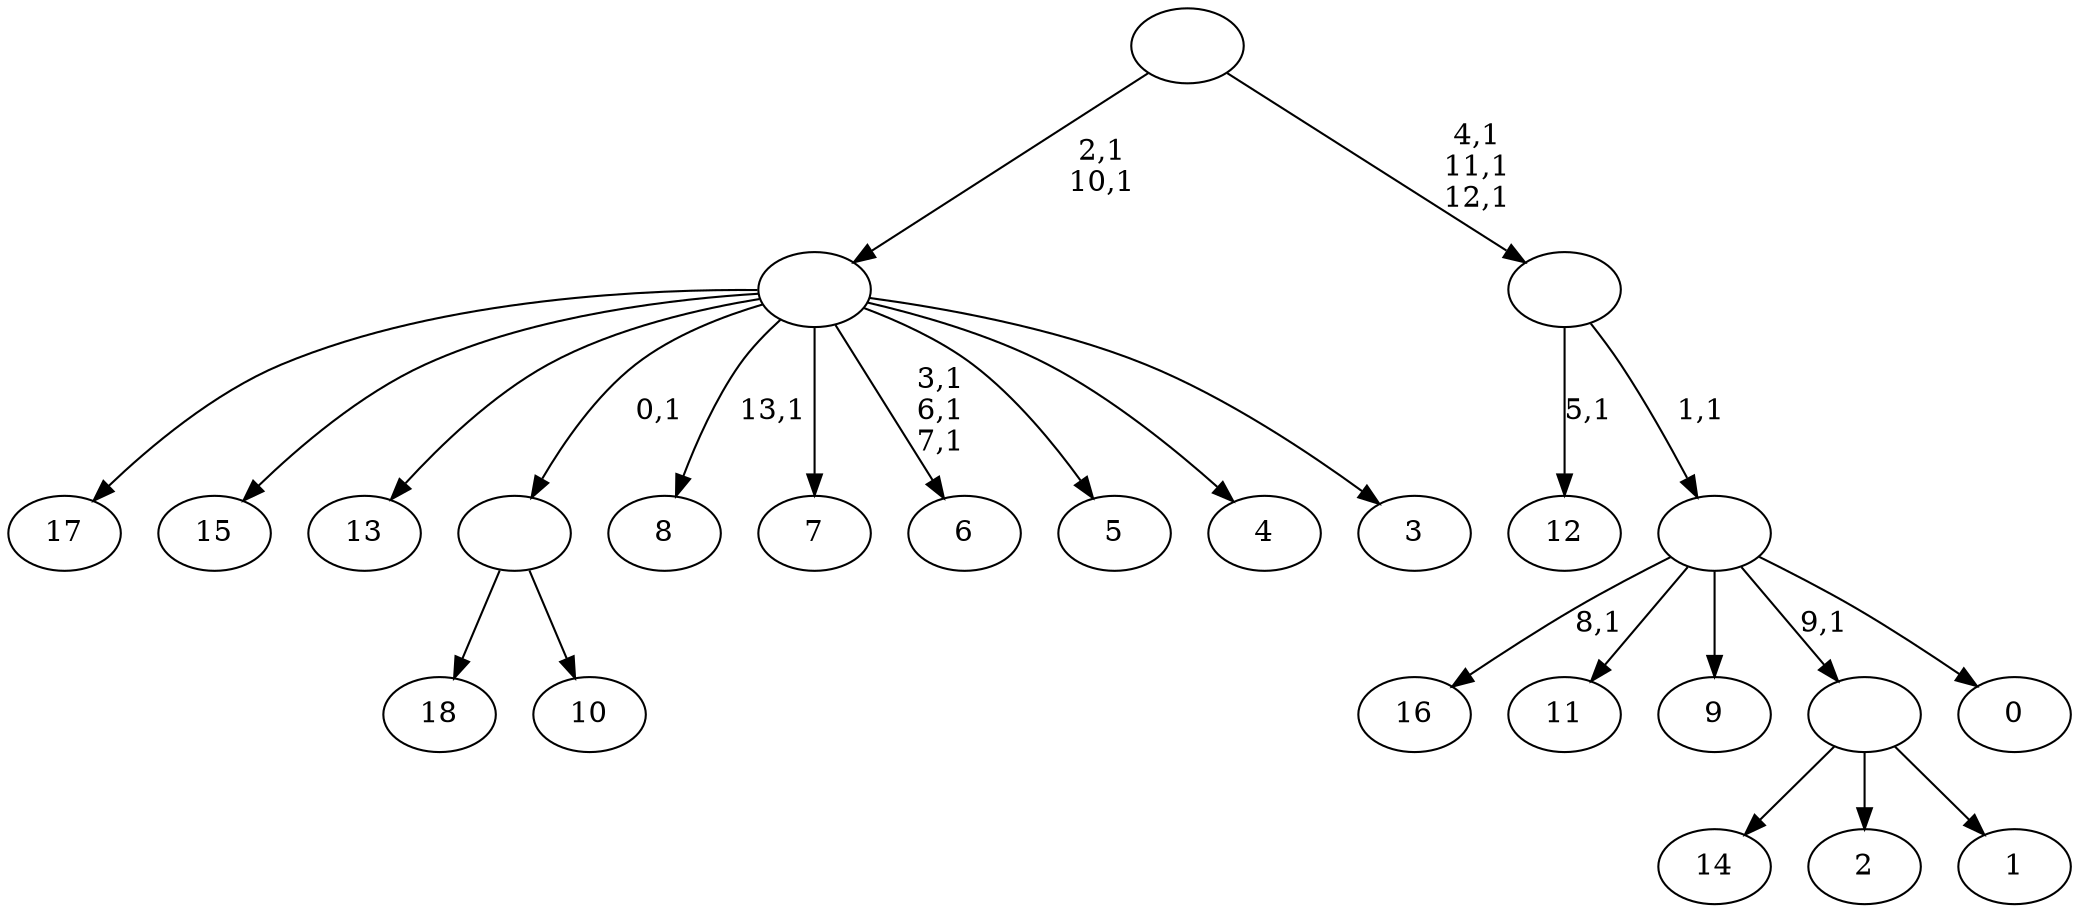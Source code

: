 digraph T {
	33 [label="18"]
	32 [label="17"]
	31 [label="16"]
	29 [label="15"]
	28 [label="14"]
	27 [label="13"]
	26 [label="12"]
	24 [label="11"]
	23 [label="10"]
	22 [label=""]
	21 [label="9"]
	20 [label="8"]
	18 [label="7"]
	17 [label="6"]
	13 [label="5"]
	12 [label="4"]
	11 [label="3"]
	10 [label=""]
	8 [label="2"]
	7 [label="1"]
	6 [label=""]
	5 [label="0"]
	4 [label=""]
	3 [label=""]
	0 [label=""]
	22 -> 33 [label=""]
	22 -> 23 [label=""]
	10 -> 17 [label="3,1\n6,1\n7,1"]
	10 -> 20 [label="13,1"]
	10 -> 32 [label=""]
	10 -> 29 [label=""]
	10 -> 27 [label=""]
	10 -> 22 [label="0,1"]
	10 -> 18 [label=""]
	10 -> 13 [label=""]
	10 -> 12 [label=""]
	10 -> 11 [label=""]
	6 -> 28 [label=""]
	6 -> 8 [label=""]
	6 -> 7 [label=""]
	4 -> 31 [label="8,1"]
	4 -> 24 [label=""]
	4 -> 21 [label=""]
	4 -> 6 [label="9,1"]
	4 -> 5 [label=""]
	3 -> 26 [label="5,1"]
	3 -> 4 [label="1,1"]
	0 -> 3 [label="4,1\n11,1\n12,1"]
	0 -> 10 [label="2,1\n10,1"]
}
